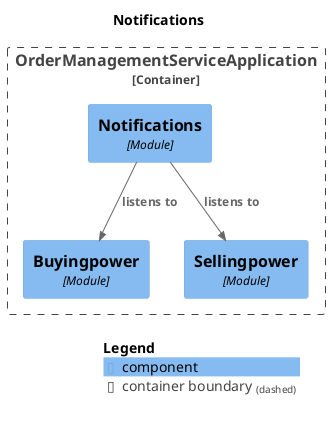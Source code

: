 @startuml
set separator none
title Notifications

top to bottom direction

!include <C4/C4>
!include <C4/C4_Context>
!include <C4/C4_Component>

Container_Boundary("OrderManagementServiceApplication.OrderManagementServiceApplication_boundary", "OrderManagementServiceApplication", $tags="") {
  Component(OrderManagementServiceApplication.OrderManagementServiceApplication.Buyingpower, "Buyingpower", $techn="Module", $descr="", $tags="", $link="")
  Component(OrderManagementServiceApplication.OrderManagementServiceApplication.Sellingpower, "Sellingpower", $techn="Module", $descr="", $tags="", $link="")
  Component(OrderManagementServiceApplication.OrderManagementServiceApplication.Notifications, "Notifications", $techn="Module", $descr="", $tags="", $link="")
}

Rel(OrderManagementServiceApplication.OrderManagementServiceApplication.Notifications, OrderManagementServiceApplication.OrderManagementServiceApplication.Sellingpower, "listens to", $techn="", $tags="", $link="")
Rel(OrderManagementServiceApplication.OrderManagementServiceApplication.Notifications, OrderManagementServiceApplication.OrderManagementServiceApplication.Buyingpower, "listens to", $techn="", $tags="", $link="")

SHOW_LEGEND(true)
@enduml